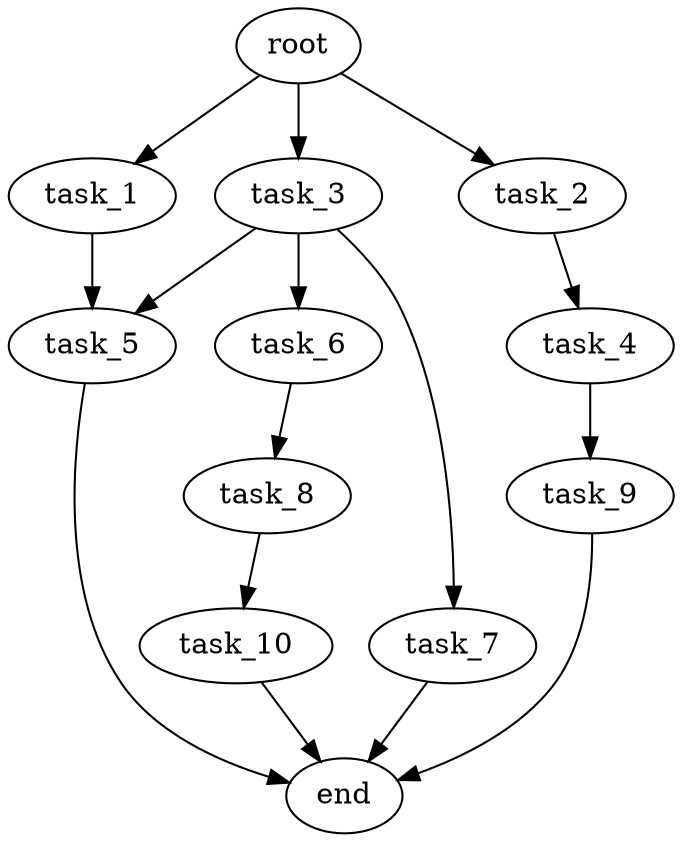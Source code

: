 digraph G {
  root [size="0.000000e+00"];
  task_1 [size="2.856483e+09"];
  task_2 [size="9.164873e+09"];
  task_3 [size="4.912511e+09"];
  task_4 [size="1.227252e+09"];
  task_5 [size="8.528410e+09"];
  task_6 [size="4.520975e+09"];
  task_7 [size="8.986892e+09"];
  task_8 [size="4.451667e+09"];
  task_9 [size="8.788196e+08"];
  task_10 [size="6.819611e+09"];
  end [size="0.000000e+00"];

  root -> task_1 [size="1.000000e-12"];
  root -> task_2 [size="1.000000e-12"];
  root -> task_3 [size="1.000000e-12"];
  task_1 -> task_5 [size="4.264205e+08"];
  task_2 -> task_4 [size="1.227252e+08"];
  task_3 -> task_5 [size="4.264205e+08"];
  task_3 -> task_6 [size="4.520975e+08"];
  task_3 -> task_7 [size="8.986892e+08"];
  task_4 -> task_9 [size="8.788196e+07"];
  task_5 -> end [size="1.000000e-12"];
  task_6 -> task_8 [size="4.451667e+08"];
  task_7 -> end [size="1.000000e-12"];
  task_8 -> task_10 [size="6.819611e+08"];
  task_9 -> end [size="1.000000e-12"];
  task_10 -> end [size="1.000000e-12"];
}
